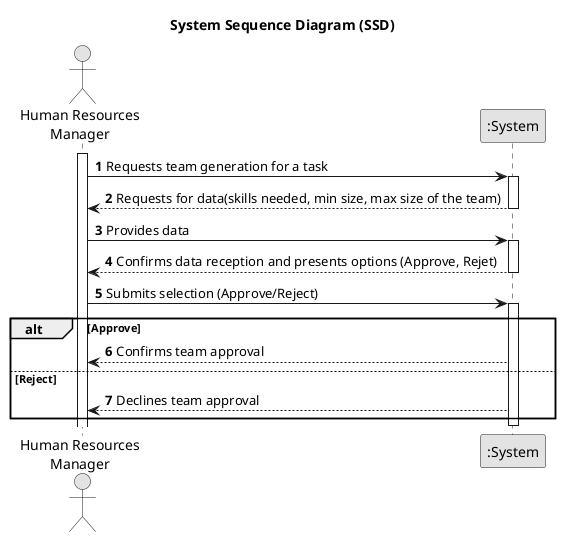 @startuml
skinparam monochrome true
skinparam packageStyle rectangle
skinparam shadowing false

title System Sequence Diagram (SSD)

autonumber

actor "Human Resources\nManager" as HRManager
participant ":System" as System

activate HRManager

HRManager -> System : Requests team generation for a task
activate System

    System --> HRManager : Requests for data(skills needed, min size, max size of the team)
    deactivate System

    HRManager -> System : Provides data
    activate System

    System --> HRManager : Confirms data reception and presents options (Approve, Rejet)
    deactivate System

HRManager -> System : Submits selection (Approve/Reject)
activate System

alt Approve
    System --> HRManager : Confirms team approval
else Reject
    System --> HRManager : Declines team approval
end

deactivate System

@enduml